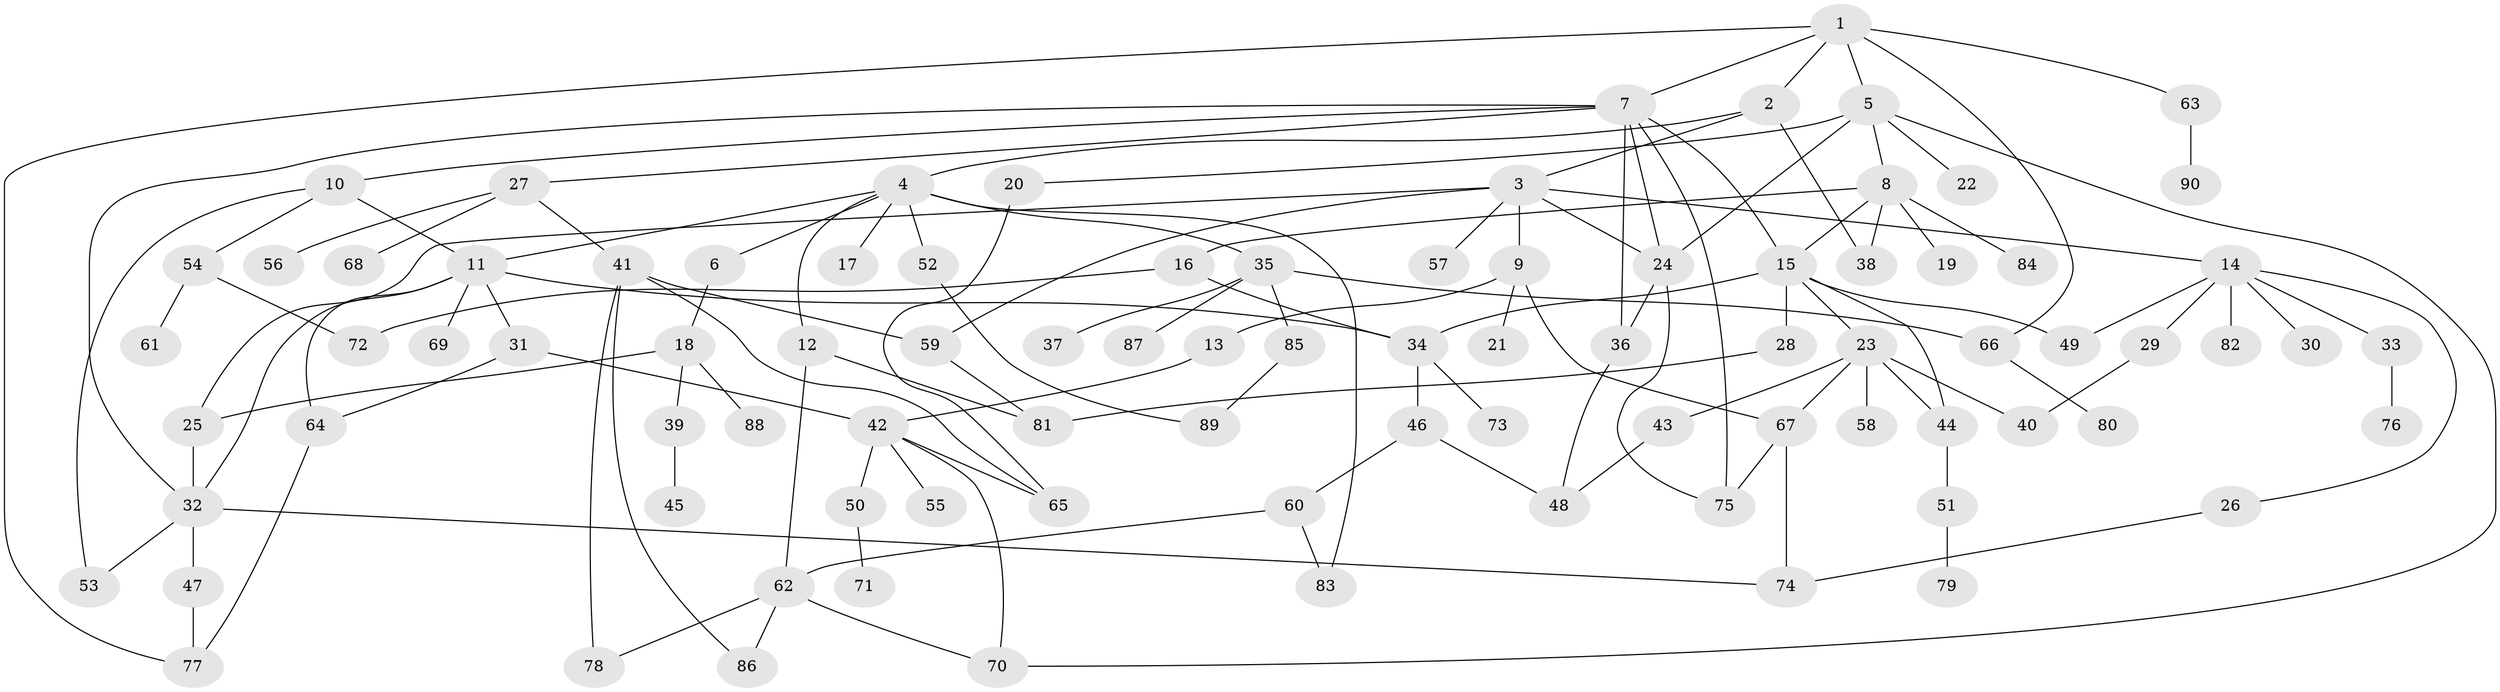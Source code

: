 // coarse degree distribution, {7: 0.09836065573770492, 4: 0.08196721311475409, 8: 0.03278688524590164, 2: 0.21311475409836064, 6: 0.08196721311475409, 3: 0.11475409836065574, 9: 0.01639344262295082, 5: 0.03278688524590164, 1: 0.32786885245901637}
// Generated by graph-tools (version 1.1) at 2025/41/03/06/25 10:41:26]
// undirected, 90 vertices, 129 edges
graph export_dot {
graph [start="1"]
  node [color=gray90,style=filled];
  1;
  2;
  3;
  4;
  5;
  6;
  7;
  8;
  9;
  10;
  11;
  12;
  13;
  14;
  15;
  16;
  17;
  18;
  19;
  20;
  21;
  22;
  23;
  24;
  25;
  26;
  27;
  28;
  29;
  30;
  31;
  32;
  33;
  34;
  35;
  36;
  37;
  38;
  39;
  40;
  41;
  42;
  43;
  44;
  45;
  46;
  47;
  48;
  49;
  50;
  51;
  52;
  53;
  54;
  55;
  56;
  57;
  58;
  59;
  60;
  61;
  62;
  63;
  64;
  65;
  66;
  67;
  68;
  69;
  70;
  71;
  72;
  73;
  74;
  75;
  76;
  77;
  78;
  79;
  80;
  81;
  82;
  83;
  84;
  85;
  86;
  87;
  88;
  89;
  90;
  1 -- 2;
  1 -- 5;
  1 -- 7;
  1 -- 63;
  1 -- 77;
  1 -- 66;
  2 -- 3;
  2 -- 4;
  2 -- 38;
  3 -- 9;
  3 -- 14;
  3 -- 57;
  3 -- 59;
  3 -- 24;
  3 -- 25;
  4 -- 6;
  4 -- 11;
  4 -- 12;
  4 -- 17;
  4 -- 35;
  4 -- 52;
  4 -- 83;
  5 -- 8;
  5 -- 20;
  5 -- 22;
  5 -- 70;
  5 -- 24;
  6 -- 18;
  7 -- 10;
  7 -- 15;
  7 -- 24;
  7 -- 27;
  7 -- 36;
  7 -- 75;
  7 -- 32;
  8 -- 16;
  8 -- 19;
  8 -- 84;
  8 -- 38;
  8 -- 15;
  9 -- 13;
  9 -- 21;
  9 -- 67;
  10 -- 53;
  10 -- 54;
  10 -- 11;
  11 -- 31;
  11 -- 64;
  11 -- 69;
  11 -- 34;
  11 -- 32;
  12 -- 81;
  12 -- 62;
  13 -- 42;
  14 -- 26;
  14 -- 29;
  14 -- 30;
  14 -- 33;
  14 -- 82;
  14 -- 49;
  15 -- 23;
  15 -- 28;
  15 -- 44;
  15 -- 49;
  15 -- 34;
  16 -- 34;
  16 -- 72;
  18 -- 25;
  18 -- 39;
  18 -- 88;
  20 -- 65;
  23 -- 43;
  23 -- 58;
  23 -- 40;
  23 -- 67;
  23 -- 44;
  24 -- 75;
  24 -- 36;
  25 -- 32;
  26 -- 74;
  27 -- 41;
  27 -- 56;
  27 -- 68;
  28 -- 81;
  29 -- 40;
  31 -- 42;
  31 -- 64;
  32 -- 47;
  32 -- 74;
  32 -- 53;
  33 -- 76;
  34 -- 46;
  34 -- 73;
  35 -- 37;
  35 -- 66;
  35 -- 85;
  35 -- 87;
  36 -- 48;
  39 -- 45;
  41 -- 86;
  41 -- 65;
  41 -- 59;
  41 -- 78;
  42 -- 50;
  42 -- 55;
  42 -- 65;
  42 -- 70;
  43 -- 48;
  44 -- 51;
  46 -- 48;
  46 -- 60;
  47 -- 77;
  50 -- 71;
  51 -- 79;
  52 -- 89;
  54 -- 61;
  54 -- 72;
  59 -- 81;
  60 -- 62;
  60 -- 83;
  62 -- 78;
  62 -- 70;
  62 -- 86;
  63 -- 90;
  64 -- 77;
  66 -- 80;
  67 -- 75;
  67 -- 74;
  85 -- 89;
}
